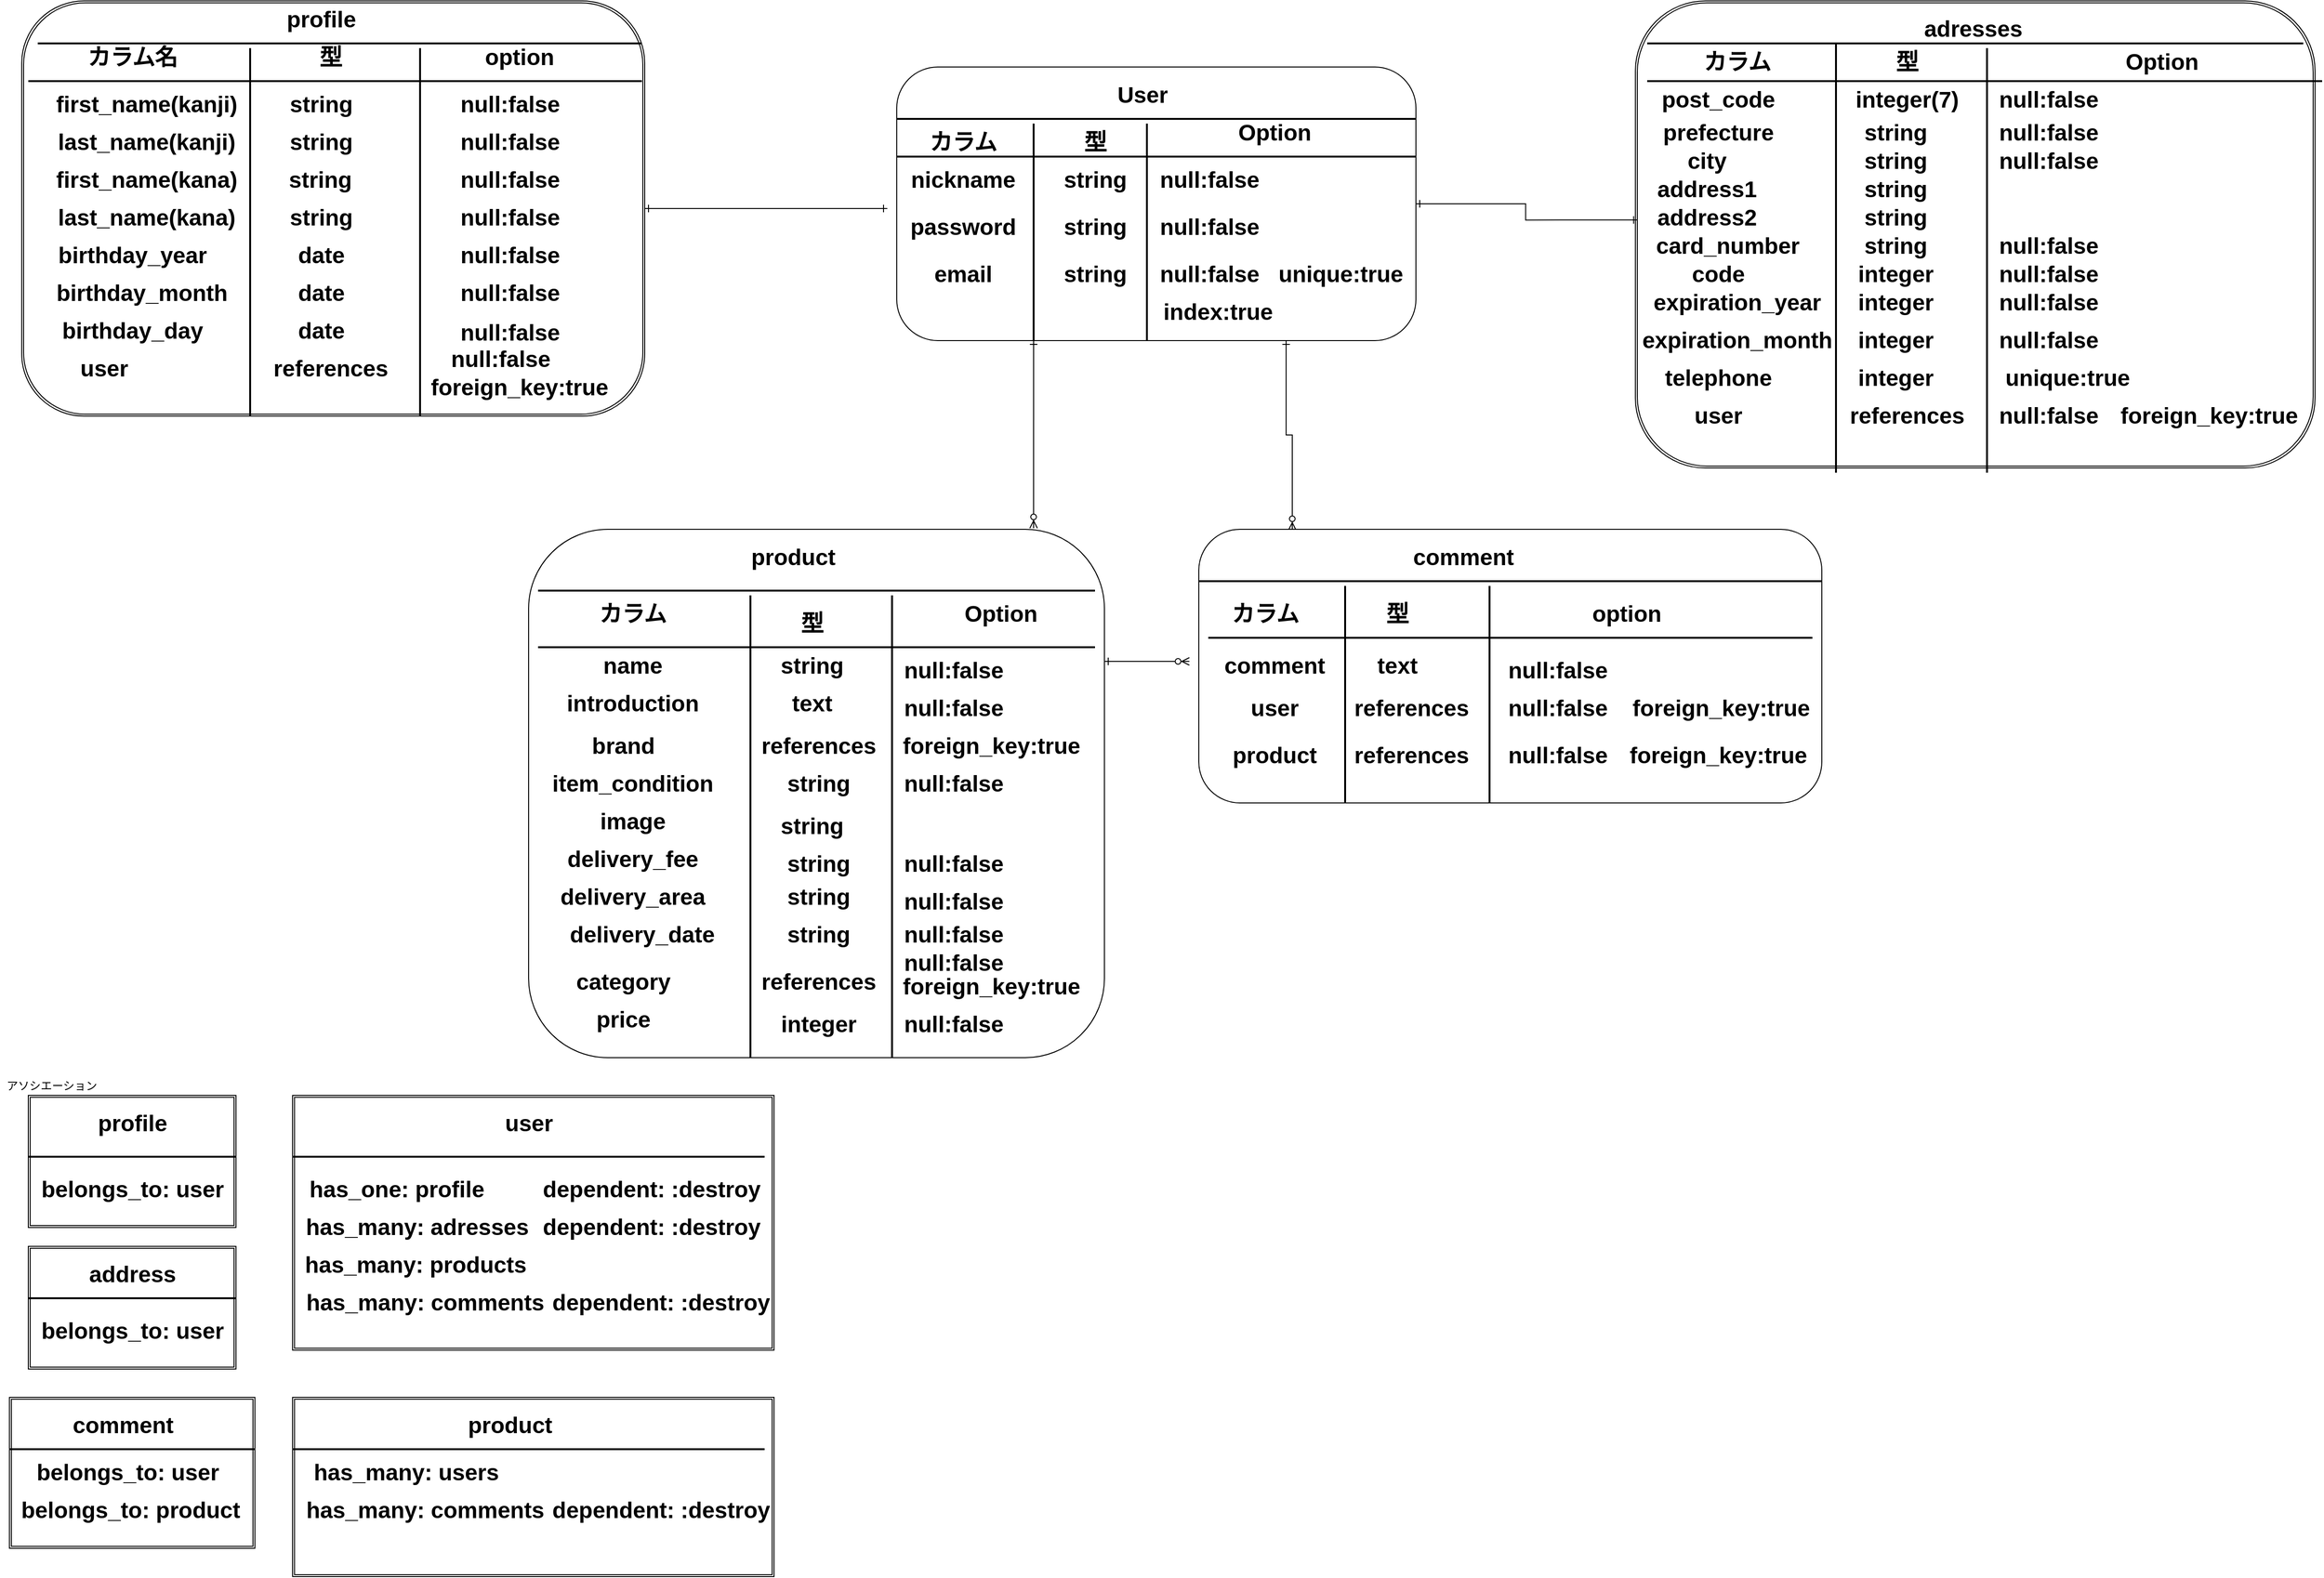 <mxfile version="13.10.0" type="embed">
    <diagram id="647U5bfidk_C5RI7VSOH" name="ページ1">
        <mxGraphModel dx="306" dy="560" grid="1" gridSize="10" guides="1" tooltips="1" connect="0" arrows="0" fold="1" page="1" pageScale="1" pageWidth="827" pageHeight="1169" math="0" shadow="0">
            <root>
                <mxCell id="0"/>
                <mxCell id="1" parent="0"/>
                <mxCell id="7" style="edgeStyle=none;sketch=0;orthogonalLoop=1;jettySize=auto;html=1;exitX=0.5;exitY=0;exitDx=0;exitDy=0;exitPerimeter=0;" parent="1" edge="1">
                    <mxGeometry relative="1" as="geometry">
                        <mxPoint x="215" y="260" as="sourcePoint"/>
                        <mxPoint x="215" y="260" as="targetPoint"/>
                    </mxGeometry>
                </mxCell>
                <mxCell id="187" style="edgeStyle=orthogonalEdgeStyle;rounded=0;orthogonalLoop=1;jettySize=auto;html=1;exitX=1;exitY=0.5;exitDx=0;exitDy=0;startArrow=ERone;startFill=0;endArrow=ERone;endFill=0;" parent="1" source="89" edge="1">
                    <mxGeometry relative="1" as="geometry">
                        <mxPoint x="950" y="260" as="targetPoint"/>
                    </mxGeometry>
                </mxCell>
                <mxCell id="89" value="" style="shape=ext;double=1;rounded=1;whiteSpace=wrap;html=1;" parent="1" vertex="1">
                    <mxGeometry x="33" y="40" width="660" height="440" as="geometry"/>
                </mxCell>
                <mxCell id="90" value="" style="line;strokeWidth=2;html=1;" parent="1" vertex="1">
                    <mxGeometry x="50" y="80" width="640" height="10" as="geometry"/>
                </mxCell>
                <mxCell id="91" value="profile" style="text;strokeColor=none;fillColor=none;html=1;fontSize=24;fontStyle=1;verticalAlign=middle;align=center;" parent="1" vertex="1">
                    <mxGeometry x="300" y="40" width="100" height="40" as="geometry"/>
                </mxCell>
                <mxCell id="92" value="first_name(kanji)" style="text;strokeColor=none;fillColor=none;html=1;fontSize=24;fontStyle=1;verticalAlign=middle;align=center;" parent="1" vertex="1">
                    <mxGeometry x="60" y="130" width="210" height="40" as="geometry"/>
                </mxCell>
                <mxCell id="94" value="last_name(kanji)" style="text;strokeColor=none;fillColor=none;html=1;fontSize=24;fontStyle=1;verticalAlign=middle;align=center;" parent="1" vertex="1">
                    <mxGeometry x="60" y="170" width="210" height="40" as="geometry"/>
                </mxCell>
                <mxCell id="95" value="first_name(kana)" style="text;strokeColor=none;fillColor=none;html=1;fontSize=24;fontStyle=1;verticalAlign=middle;align=center;" parent="1" vertex="1">
                    <mxGeometry x="110" y="210" width="110" height="40" as="geometry"/>
                </mxCell>
                <mxCell id="96" value="last_name(kana)" style="text;strokeColor=none;fillColor=none;html=1;fontSize=24;fontStyle=1;verticalAlign=middle;align=center;" parent="1" vertex="1">
                    <mxGeometry x="112.5" y="250" width="105" height="40" as="geometry"/>
                </mxCell>
                <mxCell id="97" value="birthday_year" style="text;strokeColor=none;fillColor=none;html=1;fontSize=24;fontStyle=1;verticalAlign=middle;align=center;" parent="1" vertex="1">
                    <mxGeometry x="100" y="290" width="100" height="40" as="geometry"/>
                </mxCell>
                <mxCell id="98" value="birthday_month" style="text;strokeColor=none;fillColor=none;html=1;fontSize=24;fontStyle=1;verticalAlign=middle;align=center;" parent="1" vertex="1">
                    <mxGeometry x="110" y="330" width="100" height="40" as="geometry"/>
                </mxCell>
                <mxCell id="99" value="birthday_day" style="text;strokeColor=none;fillColor=none;html=1;fontSize=24;fontStyle=1;verticalAlign=middle;align=center;" parent="1" vertex="1">
                    <mxGeometry x="100" y="370" width="100" height="40" as="geometry"/>
                </mxCell>
                <mxCell id="100" value="user" style="text;strokeColor=none;fillColor=none;html=1;fontSize=24;fontStyle=1;verticalAlign=middle;align=center;" parent="1" vertex="1">
                    <mxGeometry x="70" y="410" width="100" height="40" as="geometry"/>
                </mxCell>
                <mxCell id="102" value="" style="line;strokeWidth=2;html=1;" parent="1" vertex="1">
                    <mxGeometry x="40" y="120" width="650" height="10" as="geometry"/>
                </mxCell>
                <mxCell id="103" value="" style="line;strokeWidth=2;direction=south;html=1;" parent="1" vertex="1">
                    <mxGeometry x="270" y="90" width="10" height="390" as="geometry"/>
                </mxCell>
                <mxCell id="104" value="カラム名" style="text;strokeColor=none;fillColor=none;html=1;fontSize=24;fontStyle=1;verticalAlign=middle;align=center;" parent="1" vertex="1">
                    <mxGeometry x="100" y="80" width="100" height="40" as="geometry"/>
                </mxCell>
                <mxCell id="106" value="型" style="text;strokeColor=none;fillColor=none;html=1;fontSize=24;fontStyle=1;verticalAlign=middle;align=center;" parent="1" vertex="1">
                    <mxGeometry x="310" y="80" width="100" height="40" as="geometry"/>
                </mxCell>
                <mxCell id="107" value="string" style="text;strokeColor=none;fillColor=none;html=1;fontSize=24;fontStyle=1;verticalAlign=middle;align=center;" parent="1" vertex="1">
                    <mxGeometry x="300" y="130" width="100" height="40" as="geometry"/>
                </mxCell>
                <mxCell id="108" value="string" style="text;strokeColor=none;fillColor=none;html=1;fontSize=24;fontStyle=1;verticalAlign=middle;align=center;" parent="1" vertex="1">
                    <mxGeometry x="300" y="170" width="100" height="40" as="geometry"/>
                </mxCell>
                <mxCell id="109" value="string" style="text;strokeColor=none;fillColor=none;html=1;fontSize=24;fontStyle=1;verticalAlign=middle;align=center;" parent="1" vertex="1">
                    <mxGeometry x="299" y="210" width="100" height="40" as="geometry"/>
                </mxCell>
                <mxCell id="110" value="string" style="text;strokeColor=none;fillColor=none;html=1;fontSize=24;fontStyle=1;verticalAlign=middle;align=center;" parent="1" vertex="1">
                    <mxGeometry x="300" y="250" width="100" height="40" as="geometry"/>
                </mxCell>
                <mxCell id="111" value="date" style="text;strokeColor=none;fillColor=none;html=1;fontSize=24;fontStyle=1;verticalAlign=middle;align=center;" parent="1" vertex="1">
                    <mxGeometry x="300" y="290" width="100" height="40" as="geometry"/>
                </mxCell>
                <mxCell id="112" value="date" style="text;strokeColor=none;fillColor=none;html=1;fontSize=24;fontStyle=1;verticalAlign=middle;align=center;" parent="1" vertex="1">
                    <mxGeometry x="300" y="330" width="100" height="40" as="geometry"/>
                </mxCell>
                <mxCell id="113" value="date" style="text;strokeColor=none;fillColor=none;html=1;fontSize=24;fontStyle=1;verticalAlign=middle;align=center;" parent="1" vertex="1">
                    <mxGeometry x="300" y="370" width="100" height="40" as="geometry"/>
                </mxCell>
                <mxCell id="116" value="references" style="text;strokeColor=none;fillColor=none;html=1;fontSize=24;fontStyle=1;verticalAlign=middle;align=center;" parent="1" vertex="1">
                    <mxGeometry x="310" y="410" width="100" height="40" as="geometry"/>
                </mxCell>
                <mxCell id="117" value="" style="line;strokeWidth=2;direction=south;html=1;" parent="1" vertex="1">
                    <mxGeometry x="450" y="90" width="10" height="390" as="geometry"/>
                </mxCell>
                <mxCell id="119" value="option" style="text;strokeColor=none;fillColor=none;html=1;fontSize=24;fontStyle=1;verticalAlign=middle;align=center;" parent="1" vertex="1">
                    <mxGeometry x="510" y="80" width="100" height="40" as="geometry"/>
                </mxCell>
                <mxCell id="122" value="null:false" style="text;strokeColor=none;fillColor=none;html=1;fontSize=24;fontStyle=1;verticalAlign=middle;align=center;" parent="1" vertex="1">
                    <mxGeometry x="500" y="130" width="100" height="40" as="geometry"/>
                </mxCell>
                <mxCell id="123" value="null:false" style="text;strokeColor=none;fillColor=none;html=1;fontSize=24;fontStyle=1;verticalAlign=middle;align=center;" parent="1" vertex="1">
                    <mxGeometry x="500" y="170" width="100" height="40" as="geometry"/>
                </mxCell>
                <mxCell id="124" value="null:false" style="text;strokeColor=none;fillColor=none;html=1;fontSize=24;fontStyle=1;verticalAlign=middle;align=center;" parent="1" vertex="1">
                    <mxGeometry x="500" y="210" width="100" height="40" as="geometry"/>
                </mxCell>
                <mxCell id="125" value="null:false" style="text;strokeColor=none;fillColor=none;html=1;fontSize=24;fontStyle=1;verticalAlign=middle;align=center;" parent="1" vertex="1">
                    <mxGeometry x="500" y="250" width="100" height="40" as="geometry"/>
                </mxCell>
                <mxCell id="126" value="null:false" style="text;strokeColor=none;fillColor=none;html=1;fontSize=24;fontStyle=1;verticalAlign=middle;align=center;" parent="1" vertex="1">
                    <mxGeometry x="500" y="290" width="100" height="40" as="geometry"/>
                </mxCell>
                <mxCell id="127" value="null:false" style="text;strokeColor=none;fillColor=none;html=1;fontSize=24;fontStyle=1;verticalAlign=middle;align=center;" parent="1" vertex="1">
                    <mxGeometry x="500" y="330" width="100" height="40" as="geometry"/>
                </mxCell>
                <mxCell id="128" value="null:false" style="text;strokeColor=none;fillColor=none;html=1;fontSize=24;fontStyle=1;verticalAlign=middle;align=center;" parent="1" vertex="1">
                    <mxGeometry x="500" y="372" width="100" height="40" as="geometry"/>
                </mxCell>
                <mxCell id="256" style="edgeStyle=orthogonalEdgeStyle;rounded=0;orthogonalLoop=1;jettySize=auto;html=1;exitX=0.75;exitY=1;exitDx=0;exitDy=0;entryX=0.15;entryY=0.003;entryDx=0;entryDy=0;entryPerimeter=0;startArrow=ERone;startFill=0;endArrow=ERzeroToMany;endFill=1;" parent="1" source="129" target="198" edge="1">
                    <mxGeometry relative="1" as="geometry"/>
                </mxCell>
                <mxCell id="129" value="" style="rounded=1;whiteSpace=wrap;html=1;" parent="1" vertex="1">
                    <mxGeometry x="960" y="110" width="550" height="290" as="geometry"/>
                </mxCell>
                <mxCell id="131" value="" style="line;strokeWidth=2;html=1;" parent="1" vertex="1">
                    <mxGeometry x="960" y="160" width="550" height="10" as="geometry"/>
                </mxCell>
                <mxCell id="135" value="User" style="text;strokeColor=none;fillColor=none;html=1;fontSize=24;fontStyle=1;verticalAlign=middle;align=center;" parent="1" vertex="1">
                    <mxGeometry x="1170" y="110" width="100" height="60" as="geometry"/>
                </mxCell>
                <mxCell id="137" value="" style="line;strokeWidth=2;html=1;" parent="1" vertex="1">
                    <mxGeometry x="960" y="200" width="550" height="10" as="geometry"/>
                </mxCell>
                <mxCell id="138" value="nickname" style="text;strokeColor=none;fillColor=none;html=1;fontSize=24;fontStyle=1;verticalAlign=middle;align=center;" parent="1" vertex="1">
                    <mxGeometry x="980" y="210" width="100" height="40" as="geometry"/>
                </mxCell>
                <mxCell id="139" value="password" style="text;strokeColor=none;fillColor=none;html=1;fontSize=24;fontStyle=1;verticalAlign=middle;align=center;" parent="1" vertex="1">
                    <mxGeometry x="980" y="260" width="100" height="40" as="geometry"/>
                </mxCell>
                <mxCell id="140" value="email" style="text;strokeColor=none;fillColor=none;html=1;fontSize=24;fontStyle=1;verticalAlign=middle;align=center;" parent="1" vertex="1">
                    <mxGeometry x="980" y="310" width="100" height="40" as="geometry"/>
                </mxCell>
                <mxCell id="255" style="edgeStyle=orthogonalEdgeStyle;rounded=0;orthogonalLoop=1;jettySize=auto;html=1;exitX=1;exitY=0.5;exitDx=0;exitDy=0;exitPerimeter=0;entryX=0.877;entryY=-0.002;entryDx=0;entryDy=0;entryPerimeter=0;startArrow=ERone;startFill=0;endArrow=ERzeroToMany;endFill=1;" parent="1" source="141" target="196" edge="1">
                    <mxGeometry relative="1" as="geometry"/>
                </mxCell>
                <mxCell id="141" value="" style="line;strokeWidth=2;direction=south;html=1;" parent="1" vertex="1">
                    <mxGeometry x="1100" y="170" width="10" height="230" as="geometry"/>
                </mxCell>
                <mxCell id="142" value="カラム" style="text;strokeColor=none;fillColor=none;html=1;fontSize=24;fontStyle=1;verticalAlign=middle;align=center;" parent="1" vertex="1">
                    <mxGeometry x="980" y="170" width="100" height="40" as="geometry"/>
                </mxCell>
                <mxCell id="143" value="型" style="text;strokeColor=none;fillColor=none;html=1;fontSize=24;fontStyle=1;verticalAlign=middle;align=center;" parent="1" vertex="1">
                    <mxGeometry x="1120" y="170" width="100" height="40" as="geometry"/>
                </mxCell>
                <mxCell id="144" value="string" style="text;strokeColor=none;fillColor=none;html=1;fontSize=24;fontStyle=1;verticalAlign=middle;align=center;" parent="1" vertex="1">
                    <mxGeometry x="1120" y="210" width="100" height="40" as="geometry"/>
                </mxCell>
                <mxCell id="145" value="string" style="text;strokeColor=none;fillColor=none;html=1;fontSize=24;fontStyle=1;verticalAlign=middle;align=center;" parent="1" vertex="1">
                    <mxGeometry x="1120" y="260" width="100" height="40" as="geometry"/>
                </mxCell>
                <mxCell id="146" value="string" style="text;strokeColor=none;fillColor=none;html=1;fontSize=24;fontStyle=1;verticalAlign=middle;align=center;rotation=0;" parent="1" vertex="1">
                    <mxGeometry x="1120" y="310" width="100" height="40" as="geometry"/>
                </mxCell>
                <mxCell id="147" value="" style="line;strokeWidth=2;direction=south;html=1;" parent="1" vertex="1">
                    <mxGeometry x="1220" y="170" width="10" height="230" as="geometry"/>
                </mxCell>
                <mxCell id="148" value="Option" style="text;strokeColor=none;fillColor=none;html=1;fontSize=24;fontStyle=1;verticalAlign=middle;align=center;" parent="1" vertex="1">
                    <mxGeometry x="1310" y="160" width="100" height="40" as="geometry"/>
                </mxCell>
                <mxCell id="149" value="null:false" style="text;strokeColor=none;fillColor=none;html=1;fontSize=24;fontStyle=1;verticalAlign=middle;align=center;" parent="1" vertex="1">
                    <mxGeometry x="1241" y="210" width="100" height="40" as="geometry"/>
                </mxCell>
                <mxCell id="150" value="null:false" style="text;strokeColor=none;fillColor=none;html=1;fontSize=24;fontStyle=1;verticalAlign=middle;align=center;" parent="1" vertex="1">
                    <mxGeometry x="1241" y="260" width="100" height="40" as="geometry"/>
                </mxCell>
                <mxCell id="151" value="null:false" style="text;strokeColor=none;fillColor=none;html=1;fontSize=24;fontStyle=1;verticalAlign=middle;align=center;" parent="1" vertex="1">
                    <mxGeometry x="1241" y="310" width="100" height="40" as="geometry"/>
                </mxCell>
                <mxCell id="152" value="unique:true" style="text;strokeColor=none;fillColor=none;html=1;fontSize=24;fontStyle=1;verticalAlign=middle;align=center;" parent="1" vertex="1">
                    <mxGeometry x="1380" y="310" width="100" height="40" as="geometry"/>
                </mxCell>
                <mxCell id="153" value="" style="shape=ext;double=1;rounded=1;whiteSpace=wrap;html=1;" parent="1" vertex="1">
                    <mxGeometry x="1742.5" y="40" width="720" height="495" as="geometry"/>
                </mxCell>
                <mxCell id="154" value="" style="line;strokeWidth=2;html=1;" parent="1" vertex="1">
                    <mxGeometry x="1755" y="80" width="695" height="10" as="geometry"/>
                </mxCell>
                <mxCell id="155" value="adresses" style="text;strokeColor=none;fillColor=none;html=1;fontSize=24;fontStyle=1;verticalAlign=middle;align=center;" parent="1" vertex="1">
                    <mxGeometry x="2050" y="50" width="100" height="40" as="geometry"/>
                </mxCell>
                <mxCell id="156" value="card_number" style="text;strokeColor=none;fillColor=none;html=1;fontSize=24;fontStyle=1;verticalAlign=middle;align=center;" parent="1" vertex="1">
                    <mxGeometry x="1790" y="280" width="100" height="40" as="geometry"/>
                </mxCell>
                <mxCell id="157" value="" style="line;strokeWidth=2;html=1;" parent="1" vertex="1">
                    <mxGeometry x="1755" y="120" width="715" height="10" as="geometry"/>
                </mxCell>
                <mxCell id="158" value="code" style="text;strokeColor=none;fillColor=none;html=1;fontSize=24;fontStyle=1;verticalAlign=middle;align=center;" parent="1" vertex="1">
                    <mxGeometry x="1780" y="310" width="100" height="40" as="geometry"/>
                </mxCell>
                <mxCell id="159" value="prefecture" style="text;strokeColor=none;fillColor=none;html=1;fontSize=24;fontStyle=1;verticalAlign=middle;align=center;" parent="1" vertex="1">
                    <mxGeometry x="1780" y="160" width="100" height="40" as="geometry"/>
                </mxCell>
                <mxCell id="195" style="edgeStyle=orthogonalEdgeStyle;rounded=0;orthogonalLoop=1;jettySize=auto;html=1;entryX=1;entryY=0.5;entryDx=0;entryDy=0;startArrow=ERone;startFill=0;exitX=0.003;exitY=0.469;exitDx=0;exitDy=0;exitPerimeter=0;endArrow=ERone;endFill=0;" parent="1" source="153" target="129" edge="1">
                    <mxGeometry relative="1" as="geometry">
                        <mxPoint x="1740" y="255" as="sourcePoint"/>
                    </mxGeometry>
                </mxCell>
                <mxCell id="160" value="city" style="text;strokeColor=none;fillColor=none;html=1;fontSize=24;fontStyle=1;verticalAlign=middle;align=center;" parent="1" vertex="1">
                    <mxGeometry x="1768" y="190" width="100" height="40" as="geometry"/>
                </mxCell>
                <mxCell id="161" value="address1" style="text;strokeColor=none;fillColor=none;html=1;fontSize=24;fontStyle=1;verticalAlign=middle;align=center;" parent="1" vertex="1">
                    <mxGeometry x="1768" y="220" width="100" height="40" as="geometry"/>
                </mxCell>
                <mxCell id="162" value="address2" style="text;strokeColor=none;fillColor=none;html=1;fontSize=24;fontStyle=1;verticalAlign=middle;align=center;" parent="1" vertex="1">
                    <mxGeometry x="1768" y="250" width="100" height="40" as="geometry"/>
                </mxCell>
                <mxCell id="163" value="telephone" style="text;strokeColor=none;fillColor=none;html=1;fontSize=24;fontStyle=1;verticalAlign=middle;align=center;" parent="1" vertex="1">
                    <mxGeometry x="1780" y="420" width="100" height="40" as="geometry"/>
                </mxCell>
                <mxCell id="164" value="カラム" style="text;strokeColor=none;fillColor=none;html=1;fontSize=24;fontStyle=1;verticalAlign=middle;align=center;" parent="1" vertex="1">
                    <mxGeometry x="1800" y="85" width="100" height="40" as="geometry"/>
                </mxCell>
                <mxCell id="165" value="" style="line;strokeWidth=2;direction=south;html=1;" parent="1" vertex="1">
                    <mxGeometry x="1950" y="85" width="10" height="455" as="geometry"/>
                </mxCell>
                <mxCell id="166" value="型" style="text;strokeColor=none;fillColor=none;html=1;fontSize=24;fontStyle=1;verticalAlign=middle;align=center;" parent="1" vertex="1">
                    <mxGeometry x="1980" y="85" width="100" height="40" as="geometry"/>
                </mxCell>
                <mxCell id="167" value="string" style="text;strokeColor=none;fillColor=none;html=1;fontSize=24;fontStyle=1;verticalAlign=middle;align=center;" parent="1" vertex="1">
                    <mxGeometry x="1968" y="280" width="100" height="40" as="geometry"/>
                </mxCell>
                <mxCell id="168" value="integer" style="text;strokeColor=none;fillColor=none;html=1;fontSize=24;fontStyle=1;verticalAlign=middle;align=center;" parent="1" vertex="1">
                    <mxGeometry x="1968" y="310" width="100" height="40" as="geometry"/>
                </mxCell>
                <mxCell id="169" value="string" style="text;strokeColor=none;fillColor=none;html=1;fontSize=24;fontStyle=1;verticalAlign=middle;align=center;" parent="1" vertex="1">
                    <mxGeometry x="1968" y="220" width="100" height="40" as="geometry"/>
                </mxCell>
                <mxCell id="170" value="string" style="text;strokeColor=none;fillColor=none;html=1;fontSize=24;fontStyle=1;verticalAlign=middle;align=center;" parent="1" vertex="1">
                    <mxGeometry x="1968" y="160" width="100" height="40" as="geometry"/>
                </mxCell>
                <mxCell id="171" value="string" style="text;strokeColor=none;fillColor=none;html=1;fontSize=24;fontStyle=1;verticalAlign=middle;align=center;" parent="1" vertex="1">
                    <mxGeometry x="1968" y="190" width="100" height="40" as="geometry"/>
                </mxCell>
                <mxCell id="172" value="string" style="text;strokeColor=none;fillColor=none;html=1;fontSize=24;fontStyle=1;verticalAlign=middle;align=center;" parent="1" vertex="1">
                    <mxGeometry x="1968" y="250" width="100" height="40" as="geometry"/>
                </mxCell>
                <mxCell id="173" value="integer" style="text;strokeColor=none;fillColor=none;html=1;fontSize=24;fontStyle=1;verticalAlign=middle;align=center;" parent="1" vertex="1">
                    <mxGeometry x="1968" y="420" width="100" height="40" as="geometry"/>
                </mxCell>
                <mxCell id="174" value="" style="line;strokeWidth=2;direction=south;html=1;" parent="1" vertex="1">
                    <mxGeometry x="2110" y="90" width="10" height="450" as="geometry"/>
                </mxCell>
                <mxCell id="175" value="user" style="text;strokeColor=none;fillColor=none;html=1;fontSize=24;fontStyle=1;verticalAlign=middle;align=center;" parent="1" vertex="1">
                    <mxGeometry x="1780" y="460" width="100" height="40" as="geometry"/>
                </mxCell>
                <mxCell id="176" value="references" style="text;strokeColor=none;fillColor=none;html=1;fontSize=24;fontStyle=1;verticalAlign=middle;align=center;" parent="1" vertex="1">
                    <mxGeometry x="1980" y="460" width="100" height="40" as="geometry"/>
                </mxCell>
                <mxCell id="178" value="Option" style="text;strokeColor=none;fillColor=none;html=1;fontSize=24;fontStyle=1;verticalAlign=middle;align=center;" parent="1" vertex="1">
                    <mxGeometry x="2250" y="85" width="100" height="40" as="geometry"/>
                </mxCell>
                <mxCell id="179" value="null:false" style="text;strokeColor=none;fillColor=none;html=1;fontSize=24;fontStyle=1;verticalAlign=middle;align=center;" parent="1" vertex="1">
                    <mxGeometry x="2130" y="125" width="100" height="40" as="geometry"/>
                </mxCell>
                <mxCell id="180" value="null:false" style="text;strokeColor=none;fillColor=none;html=1;fontSize=24;fontStyle=1;verticalAlign=middle;align=center;" parent="1" vertex="1">
                    <mxGeometry x="2130" y="160" width="100" height="40" as="geometry"/>
                </mxCell>
                <mxCell id="181" value="null:false" style="text;strokeColor=none;fillColor=none;html=1;fontSize=24;fontStyle=1;verticalAlign=middle;align=center;" parent="1" vertex="1">
                    <mxGeometry x="2130" y="190" width="100" height="40" as="geometry"/>
                </mxCell>
                <mxCell id="182" value="null:false" style="text;strokeColor=none;fillColor=none;html=1;fontSize=24;fontStyle=1;verticalAlign=middle;align=center;" parent="1" vertex="1">
                    <mxGeometry x="2130" y="280" width="100" height="40" as="geometry"/>
                </mxCell>
                <mxCell id="183" value="null:false" style="text;strokeColor=none;fillColor=none;html=1;fontSize=24;fontStyle=1;verticalAlign=middle;align=center;" parent="1" vertex="1">
                    <mxGeometry x="2130" y="310" width="100" height="40" as="geometry"/>
                </mxCell>
                <mxCell id="184" value="null:false" style="text;strokeColor=none;fillColor=none;html=1;fontSize=24;fontStyle=1;verticalAlign=middle;align=center;" parent="1" vertex="1">
                    <mxGeometry x="2130" y="460" width="100" height="40" as="geometry"/>
                </mxCell>
                <mxCell id="185" value="unique:true" style="text;strokeColor=none;fillColor=none;html=1;fontSize=24;fontStyle=1;verticalAlign=middle;align=center;" parent="1" vertex="1">
                    <mxGeometry x="2150" y="420" width="100" height="40" as="geometry"/>
                </mxCell>
                <mxCell id="257" style="edgeStyle=orthogonalEdgeStyle;rounded=0;orthogonalLoop=1;jettySize=auto;html=1;exitX=1;exitY=0.25;exitDx=0;exitDy=0;startArrow=ERone;startFill=0;endArrow=ERzeroToMany;endFill=1;" parent="1" source="196" edge="1">
                    <mxGeometry relative="1" as="geometry">
                        <mxPoint x="1270" y="740" as="targetPoint"/>
                    </mxGeometry>
                </mxCell>
                <mxCell id="196" value="" style="rounded=1;whiteSpace=wrap;html=1;" parent="1" vertex="1">
                    <mxGeometry x="570" y="600" width="610" height="560" as="geometry"/>
                </mxCell>
                <mxCell id="198" value="" style="rounded=1;whiteSpace=wrap;html=1;" parent="1" vertex="1">
                    <mxGeometry x="1280" y="600" width="660" height="290" as="geometry"/>
                </mxCell>
                <mxCell id="199" value="" style="line;strokeWidth=2;html=1;" parent="1" vertex="1">
                    <mxGeometry x="1280" y="650" width="660" height="10" as="geometry"/>
                </mxCell>
                <mxCell id="200" value="comment" style="text;strokeColor=none;fillColor=none;html=1;fontSize=24;fontStyle=1;verticalAlign=middle;align=center;" parent="1" vertex="1">
                    <mxGeometry x="1510" y="610" width="100" height="40" as="geometry"/>
                </mxCell>
                <mxCell id="201" value="" style="line;strokeWidth=2;html=1;" parent="1" vertex="1">
                    <mxGeometry x="1290" y="710" width="640" height="10" as="geometry"/>
                </mxCell>
                <mxCell id="202" value="カラム" style="text;strokeColor=none;fillColor=none;html=1;fontSize=24;fontStyle=1;verticalAlign=middle;align=center;" parent="1" vertex="1">
                    <mxGeometry x="1300" y="670" width="100" height="40" as="geometry"/>
                </mxCell>
                <mxCell id="203" value="comment" style="text;strokeColor=none;fillColor=none;html=1;fontSize=24;fontStyle=1;verticalAlign=middle;align=center;" parent="1" vertex="1">
                    <mxGeometry x="1310" y="725" width="100" height="40" as="geometry"/>
                </mxCell>
                <mxCell id="204" value="user" style="text;strokeColor=none;fillColor=none;html=1;fontSize=24;fontStyle=1;verticalAlign=middle;align=center;" parent="1" vertex="1">
                    <mxGeometry x="1310" y="770" width="100" height="40" as="geometry"/>
                </mxCell>
                <mxCell id="205" value="product" style="text;strokeColor=none;fillColor=none;html=1;fontSize=24;fontStyle=1;verticalAlign=middle;align=center;" parent="1" vertex="1">
                    <mxGeometry x="1310" y="820" width="100" height="40" as="geometry"/>
                </mxCell>
                <mxCell id="206" value="" style="line;strokeWidth=2;direction=south;html=1;" parent="1" vertex="1">
                    <mxGeometry x="1430" y="660" width="10" height="230" as="geometry"/>
                </mxCell>
                <mxCell id="207" value="型" style="text;strokeColor=none;fillColor=none;html=1;fontSize=24;fontStyle=1;verticalAlign=middle;align=center;" parent="1" vertex="1">
                    <mxGeometry x="1440" y="670" width="100" height="40" as="geometry"/>
                </mxCell>
                <mxCell id="208" value="text" style="text;strokeColor=none;fillColor=none;html=1;fontSize=24;fontStyle=1;verticalAlign=middle;align=center;" parent="1" vertex="1">
                    <mxGeometry x="1440" y="725" width="100" height="40" as="geometry"/>
                </mxCell>
                <mxCell id="209" value="references" style="text;strokeColor=none;fillColor=none;html=1;fontSize=24;fontStyle=1;verticalAlign=middle;align=center;" parent="1" vertex="1">
                    <mxGeometry x="1455" y="770" width="100" height="40" as="geometry"/>
                </mxCell>
                <mxCell id="210" value="references" style="text;strokeColor=none;fillColor=none;html=1;fontSize=24;fontStyle=1;verticalAlign=middle;align=center;" parent="1" vertex="1">
                    <mxGeometry x="1455" y="820" width="100" height="40" as="geometry"/>
                </mxCell>
                <mxCell id="211" value="" style="line;strokeWidth=2;direction=south;html=1;" parent="1" vertex="1">
                    <mxGeometry x="1583" y="660" width="10" height="230" as="geometry"/>
                </mxCell>
                <mxCell id="212" value="option" style="text;strokeColor=none;fillColor=none;html=1;fontSize=24;fontStyle=1;verticalAlign=middle;align=center;" parent="1" vertex="1">
                    <mxGeometry x="1683" y="670" width="100" height="40" as="geometry"/>
                </mxCell>
                <mxCell id="213" value="null:false" style="text;strokeColor=none;fillColor=none;html=1;fontSize=24;fontStyle=1;verticalAlign=middle;align=center;" parent="1" vertex="1">
                    <mxGeometry x="1610" y="730" width="100" height="40" as="geometry"/>
                </mxCell>
                <mxCell id="214" value="" style="line;strokeWidth=2;html=1;" parent="1" vertex="1">
                    <mxGeometry x="580" y="660" width="590" height="10" as="geometry"/>
                </mxCell>
                <mxCell id="215" value="product" style="text;strokeColor=none;fillColor=none;html=1;fontSize=24;fontStyle=1;verticalAlign=middle;align=center;" parent="1" vertex="1">
                    <mxGeometry x="800" y="610" width="100" height="40" as="geometry"/>
                </mxCell>
                <mxCell id="216" value="Option" style="text;strokeColor=none;fillColor=none;html=1;fontSize=24;fontStyle=1;verticalAlign=middle;align=center;" parent="1" vertex="1">
                    <mxGeometry x="1020" y="670" width="100" height="40" as="geometry"/>
                </mxCell>
                <mxCell id="217" value="" style="line;strokeWidth=2;html=1;" parent="1" vertex="1">
                    <mxGeometry x="580" y="720" width="590" height="10" as="geometry"/>
                </mxCell>
                <mxCell id="218" value="name" style="text;strokeColor=none;fillColor=none;html=1;fontSize=24;fontStyle=1;verticalAlign=middle;align=center;" parent="1" vertex="1">
                    <mxGeometry x="630" y="725" width="100" height="40" as="geometry"/>
                </mxCell>
                <mxCell id="219" value="introduction" style="text;strokeColor=none;fillColor=none;html=1;fontSize=24;fontStyle=1;verticalAlign=middle;align=center;" parent="1" vertex="1">
                    <mxGeometry x="630" y="765" width="100" height="40" as="geometry"/>
                </mxCell>
                <mxCell id="220" value="brand" style="text;strokeColor=none;fillColor=none;html=1;fontSize=24;fontStyle=1;verticalAlign=middle;align=center;" parent="1" vertex="1">
                    <mxGeometry x="620" y="810" width="100" height="40" as="geometry"/>
                </mxCell>
                <mxCell id="221" value="item_condition" style="text;strokeColor=none;fillColor=none;html=1;fontSize=24;fontStyle=1;verticalAlign=middle;align=center;" parent="1" vertex="1">
                    <mxGeometry x="630" y="850" width="100" height="40" as="geometry"/>
                </mxCell>
                <mxCell id="222" value="category" style="text;strokeColor=none;fillColor=none;html=1;fontSize=24;fontStyle=1;verticalAlign=middle;align=center;" parent="1" vertex="1">
                    <mxGeometry x="620" y="1060" width="100" height="40" as="geometry"/>
                </mxCell>
                <mxCell id="223" value="delivery_fee" style="text;strokeColor=none;fillColor=none;html=1;fontSize=24;fontStyle=1;verticalAlign=middle;align=center;" parent="1" vertex="1">
                    <mxGeometry x="630" y="930" width="100" height="40" as="geometry"/>
                </mxCell>
                <mxCell id="224" value="カラム" style="text;strokeColor=none;fillColor=none;html=1;fontSize=24;fontStyle=1;verticalAlign=middle;align=center;" parent="1" vertex="1">
                    <mxGeometry x="630" y="670" width="100" height="40" as="geometry"/>
                </mxCell>
                <mxCell id="225" value="delivery_area" style="text;strokeColor=none;fillColor=none;html=1;fontSize=24;fontStyle=1;verticalAlign=middle;align=center;" parent="1" vertex="1">
                    <mxGeometry x="630" y="970" width="100" height="40" as="geometry"/>
                </mxCell>
                <mxCell id="226" value="price" style="text;strokeColor=none;fillColor=none;html=1;fontSize=24;fontStyle=1;verticalAlign=middle;align=center;" parent="1" vertex="1">
                    <mxGeometry x="620" y="1100" width="100" height="40" as="geometry"/>
                </mxCell>
                <mxCell id="227" value="image" style="text;strokeColor=none;fillColor=none;html=1;fontSize=24;fontStyle=1;verticalAlign=middle;align=center;" parent="1" vertex="1">
                    <mxGeometry x="630" y="890" width="100" height="40" as="geometry"/>
                </mxCell>
                <mxCell id="228" value="delivery_date" style="text;strokeColor=none;fillColor=none;html=1;fontSize=24;fontStyle=1;verticalAlign=middle;align=center;" parent="1" vertex="1">
                    <mxGeometry x="640" y="1010" width="100" height="40" as="geometry"/>
                </mxCell>
                <mxCell id="229" value="" style="line;strokeWidth=2;direction=south;html=1;" parent="1" vertex="1">
                    <mxGeometry x="800" y="670" width="10" height="490" as="geometry"/>
                </mxCell>
                <mxCell id="230" value="" style="line;strokeWidth=2;direction=south;html=1;" parent="1" vertex="1">
                    <mxGeometry x="950" y="670" width="10" height="490" as="geometry"/>
                </mxCell>
                <mxCell id="231" value="型" style="text;strokeColor=none;fillColor=none;html=1;fontSize=24;fontStyle=1;verticalAlign=middle;align=center;" parent="1" vertex="1">
                    <mxGeometry x="820" y="680" width="100" height="40" as="geometry"/>
                </mxCell>
                <mxCell id="232" value="string" style="text;strokeColor=none;fillColor=none;html=1;fontSize=24;fontStyle=1;verticalAlign=middle;align=center;" parent="1" vertex="1">
                    <mxGeometry x="820" y="725" width="100" height="40" as="geometry"/>
                </mxCell>
                <mxCell id="233" value="text" style="text;strokeColor=none;fillColor=none;html=1;fontSize=24;fontStyle=1;verticalAlign=middle;align=center;" parent="1" vertex="1">
                    <mxGeometry x="820" y="765" width="100" height="40" as="geometry"/>
                </mxCell>
                <mxCell id="234" value="references" style="text;strokeColor=none;fillColor=none;html=1;fontSize=24;fontStyle=1;verticalAlign=middle;align=center;" parent="1" vertex="1">
                    <mxGeometry x="827" y="810" width="100" height="40" as="geometry"/>
                </mxCell>
                <mxCell id="235" value="string" style="text;strokeColor=none;fillColor=none;html=1;fontSize=24;fontStyle=1;verticalAlign=middle;align=center;" parent="1" vertex="1">
                    <mxGeometry x="827" y="850" width="100" height="40" as="geometry"/>
                </mxCell>
                <mxCell id="236" value="references" style="text;strokeColor=none;fillColor=none;html=1;fontSize=24;fontStyle=1;verticalAlign=middle;align=center;" parent="1" vertex="1">
                    <mxGeometry x="827" y="1060" width="100" height="40" as="geometry"/>
                </mxCell>
                <mxCell id="237" value="string" style="text;strokeColor=none;fillColor=none;html=1;fontSize=24;fontStyle=1;verticalAlign=middle;align=center;" parent="1" vertex="1">
                    <mxGeometry x="827" y="1010" width="100" height="40" as="geometry"/>
                </mxCell>
                <mxCell id="239" value="string" style="text;strokeColor=none;fillColor=none;html=1;fontSize=24;fontStyle=1;verticalAlign=middle;align=center;" parent="1" vertex="1">
                    <mxGeometry x="827" y="970" width="100" height="40" as="geometry"/>
                </mxCell>
                <mxCell id="240" value="string" style="text;strokeColor=none;fillColor=none;html=1;fontSize=24;fontStyle=1;verticalAlign=middle;align=center;" parent="1" vertex="1">
                    <mxGeometry x="827" y="935" width="100" height="40" as="geometry"/>
                </mxCell>
                <mxCell id="241" value="integer" style="text;strokeColor=none;fillColor=none;html=1;fontSize=24;fontStyle=1;verticalAlign=middle;align=center;" parent="1" vertex="1">
                    <mxGeometry x="827" y="1105" width="100" height="40" as="geometry"/>
                </mxCell>
                <mxCell id="242" value="string" style="text;strokeColor=none;fillColor=none;html=1;fontSize=24;fontStyle=1;verticalAlign=middle;align=center;" parent="1" vertex="1">
                    <mxGeometry x="820" y="895" width="100" height="40" as="geometry"/>
                </mxCell>
                <mxCell id="243" value="null:false" style="text;strokeColor=none;fillColor=none;html=1;fontSize=24;fontStyle=1;verticalAlign=middle;align=center;" parent="1" vertex="1">
                    <mxGeometry x="970" y="730" width="100" height="40" as="geometry"/>
                </mxCell>
                <mxCell id="244" value="null:false" style="text;strokeColor=none;fillColor=none;html=1;fontSize=24;fontStyle=1;verticalAlign=middle;align=center;" parent="1" vertex="1">
                    <mxGeometry x="970" y="770" width="100" height="40" as="geometry"/>
                </mxCell>
                <mxCell id="245" value="null:false" style="text;strokeColor=none;fillColor=none;html=1;fontSize=24;fontStyle=1;verticalAlign=middle;align=center;" parent="1" vertex="1">
                    <mxGeometry x="970" y="1110" width="100" height="30" as="geometry"/>
                </mxCell>
                <mxCell id="246" value="null:false" style="text;strokeColor=none;fillColor=none;html=1;fontSize=24;fontStyle=1;verticalAlign=middle;align=center;" parent="1" vertex="1">
                    <mxGeometry x="970" y="850" width="100" height="40" as="geometry"/>
                </mxCell>
                <mxCell id="247" value="null:false" style="text;strokeColor=none;fillColor=none;html=1;fontSize=24;fontStyle=1;verticalAlign=middle;align=center;" parent="1" vertex="1">
                    <mxGeometry x="970" y="935" width="100" height="40" as="geometry"/>
                </mxCell>
                <mxCell id="248" value="null:false" style="text;strokeColor=none;fillColor=none;html=1;fontSize=24;fontStyle=1;verticalAlign=middle;align=center;" parent="1" vertex="1">
                    <mxGeometry x="970" y="1010" width="100" height="40" as="geometry"/>
                </mxCell>
                <mxCell id="249" value="null:false" style="text;strokeColor=none;fillColor=none;html=1;fontSize=24;fontStyle=1;verticalAlign=middle;align=center;" parent="1" vertex="1">
                    <mxGeometry x="970" y="975" width="100" height="40" as="geometry"/>
                </mxCell>
                <mxCell id="250" value="foreign_key:true" style="text;strokeColor=none;fillColor=none;html=1;fontSize=24;fontStyle=1;verticalAlign=middle;align=center;" parent="1" vertex="1">
                    <mxGeometry x="1010" y="810" width="100" height="40" as="geometry"/>
                </mxCell>
                <mxCell id="252" value="null:false" style="text;strokeColor=none;fillColor=none;html=1;fontSize=24;fontStyle=1;verticalAlign=middle;align=center;" parent="1" vertex="1">
                    <mxGeometry x="970" y="1040" width="100" height="40" as="geometry"/>
                </mxCell>
                <mxCell id="253" value="foreign_key:true" style="text;strokeColor=none;fillColor=none;html=1;fontSize=24;fontStyle=1;verticalAlign=middle;align=center;" parent="1" vertex="1">
                    <mxGeometry x="1010" y="1065" width="100" height="40" as="geometry"/>
                </mxCell>
                <mxCell id="258" value="null:false" style="text;strokeColor=none;fillColor=none;html=1;fontSize=24;fontStyle=1;verticalAlign=middle;align=center;" parent="1" vertex="1">
                    <mxGeometry x="1610" y="770" width="100" height="40" as="geometry"/>
                </mxCell>
                <mxCell id="259" value="null:false" style="text;strokeColor=none;fillColor=none;html=1;fontSize=24;fontStyle=1;verticalAlign=middle;align=center;" parent="1" vertex="1">
                    <mxGeometry x="1610" y="820" width="100" height="40" as="geometry"/>
                </mxCell>
                <mxCell id="260" value="foreign_key:true" style="text;strokeColor=none;fillColor=none;html=1;fontSize=24;fontStyle=1;verticalAlign=middle;align=center;" parent="1" vertex="1">
                    <mxGeometry x="1783" y="770" width="100" height="40" as="geometry"/>
                </mxCell>
                <mxCell id="261" value="foreign_key:true" style="text;strokeColor=none;fillColor=none;html=1;fontSize=24;fontStyle=1;verticalAlign=middle;align=center;" parent="1" vertex="1">
                    <mxGeometry x="1780" y="820" width="100" height="40" as="geometry"/>
                </mxCell>
                <mxCell id="262" value="index:true" style="text;strokeColor=none;fillColor=none;html=1;fontSize=24;fontStyle=1;verticalAlign=middle;align=center;" parent="1" vertex="1">
                    <mxGeometry x="1250" y="350" width="100" height="40" as="geometry"/>
                </mxCell>
                <mxCell id="263" value="null:false" style="text;strokeColor=none;fillColor=none;html=1;fontSize=24;fontStyle=1;verticalAlign=middle;align=center;" parent="1" vertex="1">
                    <mxGeometry x="490" y="400" width="100" height="40" as="geometry"/>
                </mxCell>
                <mxCell id="264" value="foreign_key:true" style="text;strokeColor=none;fillColor=none;html=1;fontSize=24;fontStyle=1;verticalAlign=middle;align=center;" parent="1" vertex="1">
                    <mxGeometry x="510" y="430" width="100" height="40" as="geometry"/>
                </mxCell>
                <mxCell id="265" value="foreign_key:true" style="text;strokeColor=none;fillColor=none;html=1;fontSize=24;fontStyle=1;verticalAlign=middle;align=center;" parent="1" vertex="1">
                    <mxGeometry x="2300" y="460" width="100" height="40" as="geometry"/>
                </mxCell>
                <mxCell id="266" value="post_code" style="text;strokeColor=none;fillColor=none;html=1;fontSize=24;fontStyle=1;verticalAlign=middle;align=center;" parent="1" vertex="1">
                    <mxGeometry x="1780" y="125" width="100" height="40" as="geometry"/>
                </mxCell>
                <mxCell id="267" value="integer(7)" style="text;strokeColor=none;fillColor=none;html=1;fontSize=24;fontStyle=1;verticalAlign=middle;align=center;" parent="1" vertex="1">
                    <mxGeometry x="1980" y="125" width="100" height="40" as="geometry"/>
                </mxCell>
                <mxCell id="270" value="アソシエーション" style="text;html=1;strokeColor=none;fillColor=none;align=center;verticalAlign=middle;whiteSpace=wrap;rounded=0;" parent="1" vertex="1">
                    <mxGeometry x="10" y="1180" width="110" height="20" as="geometry"/>
                </mxCell>
                <mxCell id="290" value="" style="shape=ext;double=1;rounded=0;whiteSpace=wrap;html=1;" parent="1" vertex="1">
                    <mxGeometry x="40" y="1200" width="220" height="140" as="geometry"/>
                </mxCell>
                <mxCell id="291" value="profile" style="text;strokeColor=none;fillColor=none;html=1;fontSize=24;fontStyle=1;verticalAlign=middle;align=center;" parent="1" vertex="1">
                    <mxGeometry x="100" y="1210" width="100" height="40" as="geometry"/>
                </mxCell>
                <mxCell id="292" value="" style="line;strokeWidth=2;html=1;" parent="1" vertex="1">
                    <mxGeometry x="40" y="1260" width="220" height="10" as="geometry"/>
                </mxCell>
                <mxCell id="293" value="belongs_to: user" style="text;strokeColor=none;fillColor=none;html=1;fontSize=24;fontStyle=1;verticalAlign=middle;align=center;" parent="1" vertex="1">
                    <mxGeometry x="100" y="1280" width="100" height="40" as="geometry"/>
                </mxCell>
                <mxCell id="296" value="" style="shape=ext;double=1;rounded=0;whiteSpace=wrap;html=1;" parent="1" vertex="1">
                    <mxGeometry x="40" y="1360" width="220" height="130" as="geometry"/>
                </mxCell>
                <mxCell id="297" value="address" style="text;strokeColor=none;fillColor=none;html=1;fontSize=24;fontStyle=1;verticalAlign=middle;align=center;" parent="1" vertex="1">
                    <mxGeometry x="100" y="1370" width="100" height="40" as="geometry"/>
                </mxCell>
                <mxCell id="298" value="" style="line;strokeWidth=2;html=1;" parent="1" vertex="1">
                    <mxGeometry x="40" y="1410" width="220" height="10" as="geometry"/>
                </mxCell>
                <mxCell id="299" value="belongs_to: user" style="text;strokeColor=none;fillColor=none;html=1;fontSize=24;fontStyle=1;verticalAlign=middle;align=center;" parent="1" vertex="1">
                    <mxGeometry x="100" y="1430" width="100" height="40" as="geometry"/>
                </mxCell>
                <mxCell id="300" value="" style="shape=ext;double=1;rounded=0;whiteSpace=wrap;html=1;" parent="1" vertex="1">
                    <mxGeometry x="20" y="1520" width="260" height="160" as="geometry"/>
                </mxCell>
                <mxCell id="301" value="comment" style="text;strokeColor=none;fillColor=none;html=1;fontSize=24;fontStyle=1;verticalAlign=middle;align=center;" parent="1" vertex="1">
                    <mxGeometry x="90" y="1530" width="100" height="40" as="geometry"/>
                </mxCell>
                <mxCell id="302" value="" style="line;strokeWidth=2;html=1;" parent="1" vertex="1">
                    <mxGeometry x="20" y="1570" width="260" height="10" as="geometry"/>
                </mxCell>
                <mxCell id="303" value="belongs_to: user" style="text;strokeColor=none;fillColor=none;html=1;fontSize=24;fontStyle=1;verticalAlign=middle;align=center;" parent="1" vertex="1">
                    <mxGeometry x="95" y="1580" width="100" height="40" as="geometry"/>
                </mxCell>
                <mxCell id="304" value="belongs_to: product" style="text;strokeColor=none;fillColor=none;html=1;fontSize=24;fontStyle=1;verticalAlign=middle;align=center;" parent="1" vertex="1">
                    <mxGeometry x="97.5" y="1620" width="100" height="40" as="geometry"/>
                </mxCell>
                <mxCell id="305" value="" style="shape=ext;double=1;rounded=0;whiteSpace=wrap;html=1;" parent="1" vertex="1">
                    <mxGeometry x="320" y="1200" width="510" height="270" as="geometry"/>
                </mxCell>
                <mxCell id="306" value="user" style="text;strokeColor=none;fillColor=none;html=1;fontSize=24;fontStyle=1;verticalAlign=middle;align=center;" parent="1" vertex="1">
                    <mxGeometry x="520" y="1210" width="100" height="40" as="geometry"/>
                </mxCell>
                <mxCell id="307" value="" style="line;strokeWidth=2;html=1;" parent="1" vertex="1">
                    <mxGeometry x="320" y="1260" width="500" height="10" as="geometry"/>
                </mxCell>
                <mxCell id="308" value="has_one: profile" style="text;strokeColor=none;fillColor=none;html=1;fontSize=24;fontStyle=1;verticalAlign=middle;align=center;" parent="1" vertex="1">
                    <mxGeometry x="380" y="1280" width="100" height="40" as="geometry"/>
                </mxCell>
                <mxCell id="310" value="has_many: adresses&amp;nbsp;" style="text;strokeColor=none;fillColor=none;html=1;fontSize=24;fontStyle=1;verticalAlign=middle;align=center;" parent="1" vertex="1">
                    <mxGeometry x="405" y="1320" width="100" height="40" as="geometry"/>
                </mxCell>
                <mxCell id="313" value="expiration_year" style="text;strokeColor=none;fillColor=none;html=1;fontSize=24;fontStyle=1;verticalAlign=middle;align=center;" parent="1" vertex="1">
                    <mxGeometry x="1800" y="340" width="100" height="40" as="geometry"/>
                </mxCell>
                <mxCell id="314" value="expiration_month" style="text;strokeColor=none;fillColor=none;html=1;fontSize=24;fontStyle=1;verticalAlign=middle;align=center;" parent="1" vertex="1">
                    <mxGeometry x="1800" y="380" width="100" height="40" as="geometry"/>
                </mxCell>
                <mxCell id="315" value="integer" style="text;strokeColor=none;fillColor=none;html=1;fontSize=24;fontStyle=1;verticalAlign=middle;align=center;" parent="1" vertex="1">
                    <mxGeometry x="1968" y="340" width="100" height="40" as="geometry"/>
                </mxCell>
                <mxCell id="316" value="integer" style="text;strokeColor=none;fillColor=none;html=1;fontSize=24;fontStyle=1;verticalAlign=middle;align=center;" parent="1" vertex="1">
                    <mxGeometry x="1968" y="380" width="100" height="40" as="geometry"/>
                </mxCell>
                <mxCell id="317" value="null:false" style="text;strokeColor=none;fillColor=none;html=1;fontSize=24;fontStyle=1;verticalAlign=middle;align=center;" parent="1" vertex="1">
                    <mxGeometry x="2130" y="340" width="100" height="40" as="geometry"/>
                </mxCell>
                <mxCell id="318" value="null:false" style="text;strokeColor=none;fillColor=none;html=1;fontSize=24;fontStyle=1;verticalAlign=middle;align=center;" parent="1" vertex="1">
                    <mxGeometry x="2130" y="380" width="100" height="40" as="geometry"/>
                </mxCell>
                <mxCell id="319" value="has_many: products" style="text;strokeColor=none;fillColor=none;html=1;fontSize=24;fontStyle=1;verticalAlign=middle;align=center;" parent="1" vertex="1">
                    <mxGeometry x="400" y="1360" width="100" height="40" as="geometry"/>
                </mxCell>
                <mxCell id="320" value="has_many: comments" style="text;strokeColor=none;fillColor=none;html=1;fontSize=24;fontStyle=1;verticalAlign=middle;align=center;" parent="1" vertex="1">
                    <mxGeometry x="410" y="1400" width="100" height="40" as="geometry"/>
                </mxCell>
                <mxCell id="321" value="" style="shape=ext;double=1;rounded=0;whiteSpace=wrap;html=1;" parent="1" vertex="1">
                    <mxGeometry x="320" y="1520" width="510" height="190" as="geometry"/>
                </mxCell>
                <mxCell id="322" value="dependent: :destroy" style="text;strokeColor=none;fillColor=none;html=1;fontSize=24;fontStyle=1;verticalAlign=middle;align=center;" parent="1" vertex="1">
                    <mxGeometry x="650" y="1280" width="100" height="40" as="geometry"/>
                </mxCell>
                <mxCell id="323" value="dependent: :destroy" style="text;strokeColor=none;fillColor=none;html=1;fontSize=24;fontStyle=1;verticalAlign=middle;align=center;" parent="1" vertex="1">
                    <mxGeometry x="650" y="1320" width="100" height="40" as="geometry"/>
                </mxCell>
                <mxCell id="324" value="dependent: :destroy" style="text;strokeColor=none;fillColor=none;html=1;fontSize=24;fontStyle=1;verticalAlign=middle;align=center;" parent="1" vertex="1">
                    <mxGeometry x="660" y="1400" width="100" height="40" as="geometry"/>
                </mxCell>
                <mxCell id="325" value="product" style="text;strokeColor=none;fillColor=none;html=1;fontSize=24;fontStyle=1;verticalAlign=middle;align=center;" parent="1" vertex="1">
                    <mxGeometry x="500" y="1530" width="100" height="40" as="geometry"/>
                </mxCell>
                <mxCell id="326" value="" style="line;strokeWidth=2;html=1;" parent="1" vertex="1">
                    <mxGeometry x="320" y="1570" width="500" height="10" as="geometry"/>
                </mxCell>
                <mxCell id="327" value="has_many: users" style="text;strokeColor=none;fillColor=none;html=1;fontSize=24;fontStyle=1;verticalAlign=middle;align=center;" parent="1" vertex="1">
                    <mxGeometry x="390" y="1580" width="100" height="40" as="geometry"/>
                </mxCell>
                <mxCell id="328" value="has_many: comments" style="text;strokeColor=none;fillColor=none;html=1;fontSize=24;fontStyle=1;verticalAlign=middle;align=center;" parent="1" vertex="1">
                    <mxGeometry x="410" y="1620" width="100" height="40" as="geometry"/>
                </mxCell>
                <mxCell id="329" value="dependent: :destroy" style="text;strokeColor=none;fillColor=none;html=1;fontSize=24;fontStyle=1;verticalAlign=middle;align=center;" parent="1" vertex="1">
                    <mxGeometry x="660" y="1620" width="100" height="40" as="geometry"/>
                </mxCell>
            </root>
        </mxGraphModel>
    </diagram>
</mxfile>